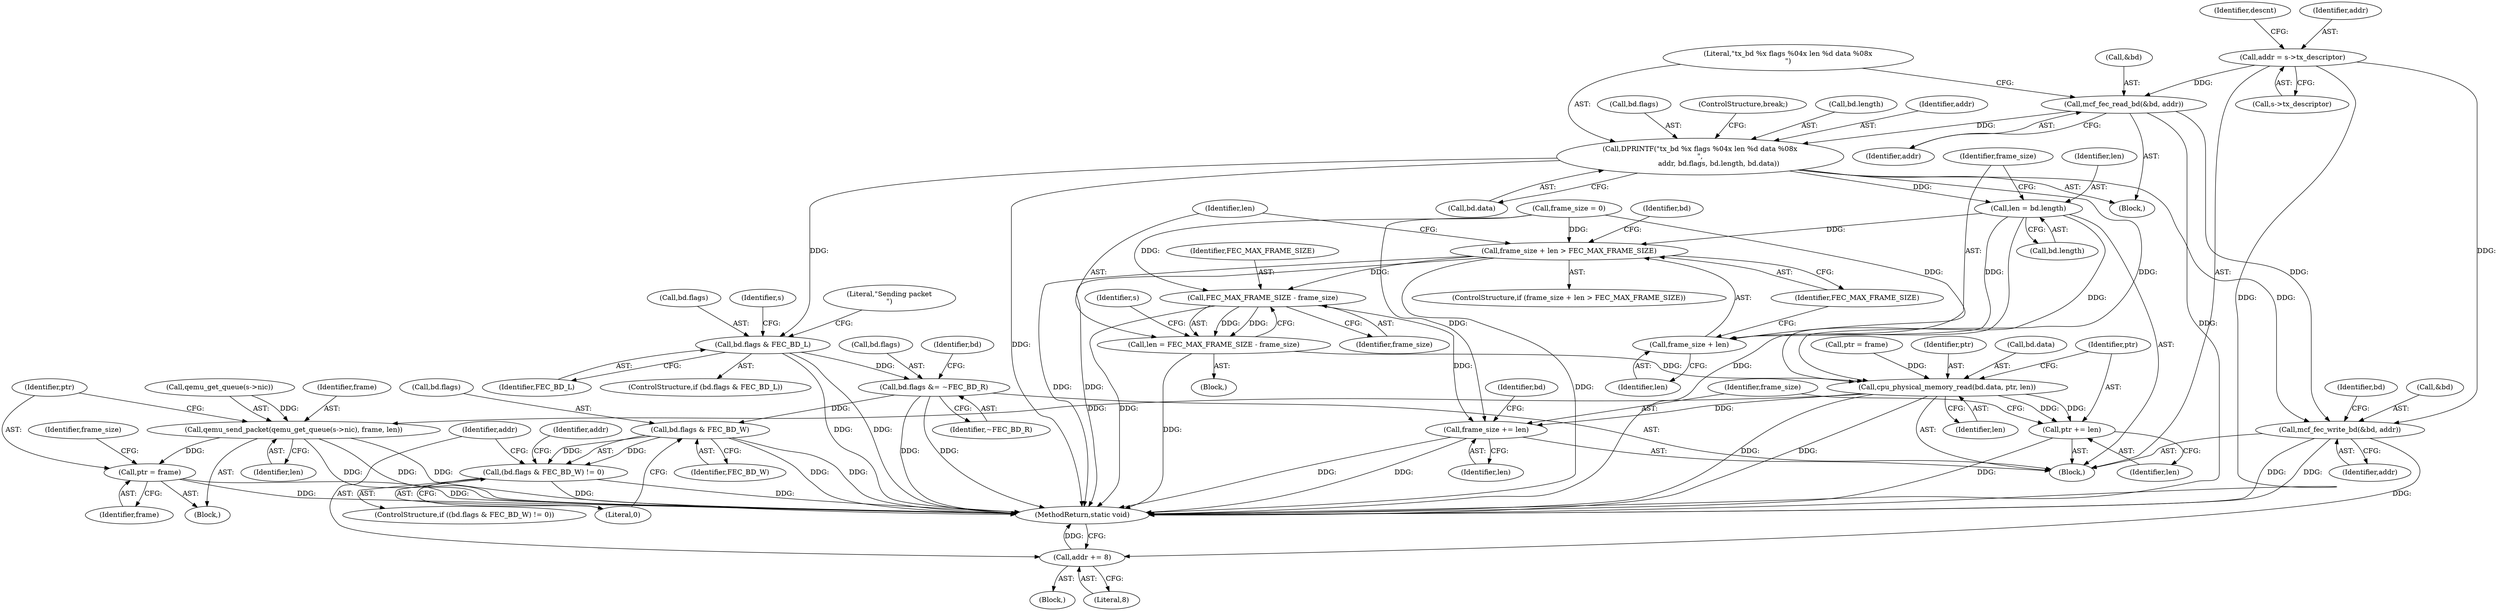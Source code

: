 digraph "0_qemu_070c4b92b8cd5390889716677a0b92444d6e087a@pointer" {
"1000127" [label="(Call,addr = s->tx_descriptor)"];
"1000138" [label="(Call,mcf_fec_read_bd(&bd, addr))"];
"1000142" [label="(Call,DPRINTF(\"tx_bd %x flags %04x len %d data %08x\n\",\n                 addr, bd.flags, bd.length, bd.data))"];
"1000155" [label="(Call,len = bd.length)"];
"1000161" [label="(Call,frame_size + len > FEC_MAX_FRAME_SIZE)"];
"1000169" [label="(Call,FEC_MAX_FRAME_SIZE - frame_size)"];
"1000167" [label="(Call,len = FEC_MAX_FRAME_SIZE - frame_size)"];
"1000177" [label="(Call,cpu_physical_memory_read(bd.data, ptr, len))"];
"1000183" [label="(Call,ptr += len)"];
"1000186" [label="(Call,frame_size += len)"];
"1000198" [label="(Call,qemu_send_packet(qemu_get_queue(s->nic), frame, len))"];
"1000205" [label="(Call,ptr = frame)"];
"1000162" [label="(Call,frame_size + len)"];
"1000190" [label="(Call,bd.flags & FEC_BD_L)"];
"1000221" [label="(Call,bd.flags &= ~FEC_BD_R)"];
"1000232" [label="(Call,bd.flags & FEC_BD_W)"];
"1000231" [label="(Call,(bd.flags & FEC_BD_W) != 0)"];
"1000226" [label="(Call,mcf_fec_write_bd(&bd, addr))"];
"1000246" [label="(Call,addr += 8)"];
"1000204" [label="(Identifier,len)"];
"1000197" [label="(Literal,\"Sending packet\n\")"];
"1000161" [label="(Call,frame_size + len > FEC_MAX_FRAME_SIZE)"];
"1000164" [label="(Identifier,len)"];
"1000225" [label="(Identifier,~FEC_BD_R)"];
"1000227" [label="(Call,&bd)"];
"1000138" [label="(Call,mcf_fec_read_bd(&bd, addr))"];
"1000170" [label="(Identifier,FEC_MAX_FRAME_SIZE)"];
"1000165" [label="(Identifier,FEC_MAX_FRAME_SIZE)"];
"1000160" [label="(ControlStructure,if (frame_size + len > FEC_MAX_FRAME_SIZE))"];
"1000191" [label="(Call,bd.flags)"];
"1000229" [label="(Identifier,addr)"];
"1000155" [label="(Call,len = bd.length)"];
"1000183" [label="(Call,ptr += len)"];
"1000203" [label="(Identifier,frame)"];
"1000141" [label="(Identifier,addr)"];
"1000195" [label="(Block,)"];
"1000234" [label="(Identifier,bd)"];
"1000163" [label="(Identifier,frame_size)"];
"1000182" [label="(Identifier,len)"];
"1000194" [label="(Identifier,FEC_BD_L)"];
"1000218" [label="(Identifier,s)"];
"1000245" [label="(Block,)"];
"1000156" [label="(Identifier,len)"];
"1000177" [label="(Call,cpu_physical_memory_read(bd.data, ptr, len))"];
"1000157" [label="(Call,bd.length)"];
"1000198" [label="(Call,qemu_send_packet(qemu_get_queue(s->nic), frame, len))"];
"1000236" [label="(Identifier,FEC_BD_W)"];
"1000127" [label="(Call,addr = s->tx_descriptor)"];
"1000144" [label="(Identifier,addr)"];
"1000179" [label="(Identifier,bd)"];
"1000228" [label="(Identifier,bd)"];
"1000145" [label="(Call,bd.flags)"];
"1000166" [label="(Block,)"];
"1000189" [label="(ControlStructure,if (bd.flags & FEC_BD_L))"];
"1000248" [label="(Literal,8)"];
"1000246" [label="(Call,addr += 8)"];
"1000154" [label="(ControlStructure,break;)"];
"1000106" [label="(Block,)"];
"1000209" [label="(Identifier,frame_size)"];
"1000190" [label="(Call,bd.flags & FEC_BD_L)"];
"1000181" [label="(Identifier,ptr)"];
"1000205" [label="(Call,ptr = frame)"];
"1000151" [label="(Call,bd.data)"];
"1000207" [label="(Identifier,frame)"];
"1000221" [label="(Call,bd.flags &= ~FEC_BD_R)"];
"1000129" [label="(Call,s->tx_descriptor)"];
"1000240" [label="(Identifier,addr)"];
"1000167" [label="(Call,len = FEC_MAX_FRAME_SIZE - frame_size)"];
"1000174" [label="(Identifier,s)"];
"1000188" [label="(Identifier,len)"];
"1000187" [label="(Identifier,frame_size)"];
"1000124" [label="(Call,frame_size = 0)"];
"1000199" [label="(Call,qemu_get_queue(s->nic))"];
"1000148" [label="(Call,bd.length)"];
"1000162" [label="(Call,frame_size + len)"];
"1000184" [label="(Identifier,ptr)"];
"1000192" [label="(Identifier,bd)"];
"1000226" [label="(Call,mcf_fec_write_bd(&bd, addr))"];
"1000178" [label="(Call,bd.data)"];
"1000142" [label="(Call,DPRINTF(\"tx_bd %x flags %04x len %d data %08x\n\",\n                 addr, bd.flags, bd.length, bd.data))"];
"1000185" [label="(Identifier,len)"];
"1000231" [label="(Call,(bd.flags & FEC_BD_W) != 0)"];
"1000169" [label="(Call,FEC_MAX_FRAME_SIZE - frame_size)"];
"1000233" [label="(Call,bd.flags)"];
"1000237" [label="(Literal,0)"];
"1000121" [label="(Call,ptr = frame)"];
"1000206" [label="(Identifier,ptr)"];
"1000143" [label="(Literal,\"tx_bd %x flags %04x len %d data %08x\n\")"];
"1000135" [label="(Identifier,descnt)"];
"1000139" [label="(Call,&bd)"];
"1000128" [label="(Identifier,addr)"];
"1000171" [label="(Identifier,frame_size)"];
"1000186" [label="(Call,frame_size += len)"];
"1000230" [label="(ControlStructure,if ((bd.flags & FEC_BD_W) != 0))"];
"1000168" [label="(Identifier,len)"];
"1000247" [label="(Identifier,addr)"];
"1000249" [label="(MethodReturn,static void)"];
"1000222" [label="(Call,bd.flags)"];
"1000137" [label="(Block,)"];
"1000232" [label="(Call,bd.flags & FEC_BD_W)"];
"1000127" -> "1000106"  [label="AST: "];
"1000127" -> "1000129"  [label="CFG: "];
"1000128" -> "1000127"  [label="AST: "];
"1000129" -> "1000127"  [label="AST: "];
"1000135" -> "1000127"  [label="CFG: "];
"1000127" -> "1000249"  [label="DDG: "];
"1000127" -> "1000138"  [label="DDG: "];
"1000127" -> "1000226"  [label="DDG: "];
"1000138" -> "1000137"  [label="AST: "];
"1000138" -> "1000141"  [label="CFG: "];
"1000139" -> "1000138"  [label="AST: "];
"1000141" -> "1000138"  [label="AST: "];
"1000143" -> "1000138"  [label="CFG: "];
"1000138" -> "1000249"  [label="DDG: "];
"1000138" -> "1000142"  [label="DDG: "];
"1000138" -> "1000226"  [label="DDG: "];
"1000142" -> "1000137"  [label="AST: "];
"1000142" -> "1000151"  [label="CFG: "];
"1000143" -> "1000142"  [label="AST: "];
"1000144" -> "1000142"  [label="AST: "];
"1000145" -> "1000142"  [label="AST: "];
"1000148" -> "1000142"  [label="AST: "];
"1000151" -> "1000142"  [label="AST: "];
"1000154" -> "1000142"  [label="CFG: "];
"1000142" -> "1000249"  [label="DDG: "];
"1000142" -> "1000155"  [label="DDG: "];
"1000142" -> "1000177"  [label="DDG: "];
"1000142" -> "1000190"  [label="DDG: "];
"1000142" -> "1000226"  [label="DDG: "];
"1000155" -> "1000106"  [label="AST: "];
"1000155" -> "1000157"  [label="CFG: "];
"1000156" -> "1000155"  [label="AST: "];
"1000157" -> "1000155"  [label="AST: "];
"1000163" -> "1000155"  [label="CFG: "];
"1000155" -> "1000249"  [label="DDG: "];
"1000155" -> "1000161"  [label="DDG: "];
"1000155" -> "1000162"  [label="DDG: "];
"1000155" -> "1000177"  [label="DDG: "];
"1000161" -> "1000160"  [label="AST: "];
"1000161" -> "1000165"  [label="CFG: "];
"1000162" -> "1000161"  [label="AST: "];
"1000165" -> "1000161"  [label="AST: "];
"1000168" -> "1000161"  [label="CFG: "];
"1000179" -> "1000161"  [label="CFG: "];
"1000161" -> "1000249"  [label="DDG: "];
"1000161" -> "1000249"  [label="DDG: "];
"1000161" -> "1000249"  [label="DDG: "];
"1000124" -> "1000161"  [label="DDG: "];
"1000161" -> "1000169"  [label="DDG: "];
"1000169" -> "1000167"  [label="AST: "];
"1000169" -> "1000171"  [label="CFG: "];
"1000170" -> "1000169"  [label="AST: "];
"1000171" -> "1000169"  [label="AST: "];
"1000167" -> "1000169"  [label="CFG: "];
"1000169" -> "1000249"  [label="DDG: "];
"1000169" -> "1000167"  [label="DDG: "];
"1000169" -> "1000167"  [label="DDG: "];
"1000124" -> "1000169"  [label="DDG: "];
"1000169" -> "1000186"  [label="DDG: "];
"1000167" -> "1000166"  [label="AST: "];
"1000168" -> "1000167"  [label="AST: "];
"1000174" -> "1000167"  [label="CFG: "];
"1000167" -> "1000249"  [label="DDG: "];
"1000167" -> "1000177"  [label="DDG: "];
"1000177" -> "1000106"  [label="AST: "];
"1000177" -> "1000182"  [label="CFG: "];
"1000178" -> "1000177"  [label="AST: "];
"1000181" -> "1000177"  [label="AST: "];
"1000182" -> "1000177"  [label="AST: "];
"1000184" -> "1000177"  [label="CFG: "];
"1000177" -> "1000249"  [label="DDG: "];
"1000177" -> "1000249"  [label="DDG: "];
"1000121" -> "1000177"  [label="DDG: "];
"1000177" -> "1000183"  [label="DDG: "];
"1000177" -> "1000183"  [label="DDG: "];
"1000177" -> "1000186"  [label="DDG: "];
"1000177" -> "1000198"  [label="DDG: "];
"1000183" -> "1000106"  [label="AST: "];
"1000183" -> "1000185"  [label="CFG: "];
"1000184" -> "1000183"  [label="AST: "];
"1000185" -> "1000183"  [label="AST: "];
"1000187" -> "1000183"  [label="CFG: "];
"1000183" -> "1000249"  [label="DDG: "];
"1000186" -> "1000106"  [label="AST: "];
"1000186" -> "1000188"  [label="CFG: "];
"1000187" -> "1000186"  [label="AST: "];
"1000188" -> "1000186"  [label="AST: "];
"1000192" -> "1000186"  [label="CFG: "];
"1000186" -> "1000249"  [label="DDG: "];
"1000186" -> "1000249"  [label="DDG: "];
"1000124" -> "1000186"  [label="DDG: "];
"1000198" -> "1000195"  [label="AST: "];
"1000198" -> "1000204"  [label="CFG: "];
"1000199" -> "1000198"  [label="AST: "];
"1000203" -> "1000198"  [label="AST: "];
"1000204" -> "1000198"  [label="AST: "];
"1000206" -> "1000198"  [label="CFG: "];
"1000198" -> "1000249"  [label="DDG: "];
"1000198" -> "1000249"  [label="DDG: "];
"1000198" -> "1000249"  [label="DDG: "];
"1000199" -> "1000198"  [label="DDG: "];
"1000198" -> "1000205"  [label="DDG: "];
"1000205" -> "1000195"  [label="AST: "];
"1000205" -> "1000207"  [label="CFG: "];
"1000206" -> "1000205"  [label="AST: "];
"1000207" -> "1000205"  [label="AST: "];
"1000209" -> "1000205"  [label="CFG: "];
"1000205" -> "1000249"  [label="DDG: "];
"1000205" -> "1000249"  [label="DDG: "];
"1000162" -> "1000164"  [label="CFG: "];
"1000163" -> "1000162"  [label="AST: "];
"1000164" -> "1000162"  [label="AST: "];
"1000165" -> "1000162"  [label="CFG: "];
"1000124" -> "1000162"  [label="DDG: "];
"1000190" -> "1000189"  [label="AST: "];
"1000190" -> "1000194"  [label="CFG: "];
"1000191" -> "1000190"  [label="AST: "];
"1000194" -> "1000190"  [label="AST: "];
"1000197" -> "1000190"  [label="CFG: "];
"1000218" -> "1000190"  [label="CFG: "];
"1000190" -> "1000249"  [label="DDG: "];
"1000190" -> "1000249"  [label="DDG: "];
"1000190" -> "1000221"  [label="DDG: "];
"1000221" -> "1000106"  [label="AST: "];
"1000221" -> "1000225"  [label="CFG: "];
"1000222" -> "1000221"  [label="AST: "];
"1000225" -> "1000221"  [label="AST: "];
"1000228" -> "1000221"  [label="CFG: "];
"1000221" -> "1000249"  [label="DDG: "];
"1000221" -> "1000249"  [label="DDG: "];
"1000221" -> "1000232"  [label="DDG: "];
"1000232" -> "1000231"  [label="AST: "];
"1000232" -> "1000236"  [label="CFG: "];
"1000233" -> "1000232"  [label="AST: "];
"1000236" -> "1000232"  [label="AST: "];
"1000237" -> "1000232"  [label="CFG: "];
"1000232" -> "1000249"  [label="DDG: "];
"1000232" -> "1000249"  [label="DDG: "];
"1000232" -> "1000231"  [label="DDG: "];
"1000232" -> "1000231"  [label="DDG: "];
"1000231" -> "1000230"  [label="AST: "];
"1000231" -> "1000237"  [label="CFG: "];
"1000237" -> "1000231"  [label="AST: "];
"1000240" -> "1000231"  [label="CFG: "];
"1000247" -> "1000231"  [label="CFG: "];
"1000231" -> "1000249"  [label="DDG: "];
"1000231" -> "1000249"  [label="DDG: "];
"1000226" -> "1000106"  [label="AST: "];
"1000226" -> "1000229"  [label="CFG: "];
"1000227" -> "1000226"  [label="AST: "];
"1000229" -> "1000226"  [label="AST: "];
"1000234" -> "1000226"  [label="CFG: "];
"1000226" -> "1000249"  [label="DDG: "];
"1000226" -> "1000249"  [label="DDG: "];
"1000226" -> "1000246"  [label="DDG: "];
"1000246" -> "1000245"  [label="AST: "];
"1000246" -> "1000248"  [label="CFG: "];
"1000247" -> "1000246"  [label="AST: "];
"1000248" -> "1000246"  [label="AST: "];
"1000249" -> "1000246"  [label="CFG: "];
"1000246" -> "1000249"  [label="DDG: "];
}
